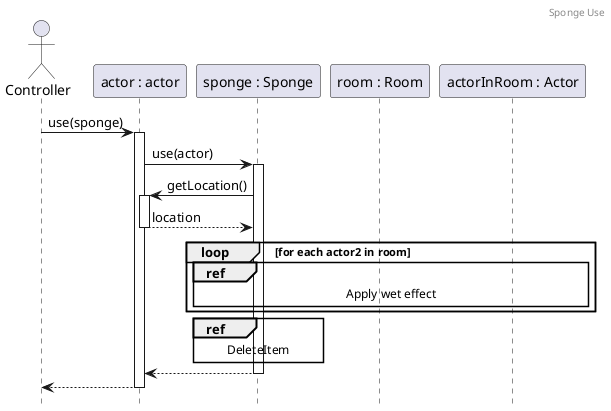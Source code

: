 @startuml
header Sponge Use

actor controller as "Controller"
participant actor as "actor : actor"
participant sponge as "sponge : Sponge"
participant room as "room : Room"
participant actor2 as "actorInRoom : Actor"
controller -> actor++: use(sponge)
actor -> sponge++: use(actor)

sponge -> actor++: getLocation()
return location


loop for each actor2 in room
    ref over sponge, room, actor2 : Apply wet effect
end
ref over sponge : DeleteItem

return
return

hide footbox
@enduml